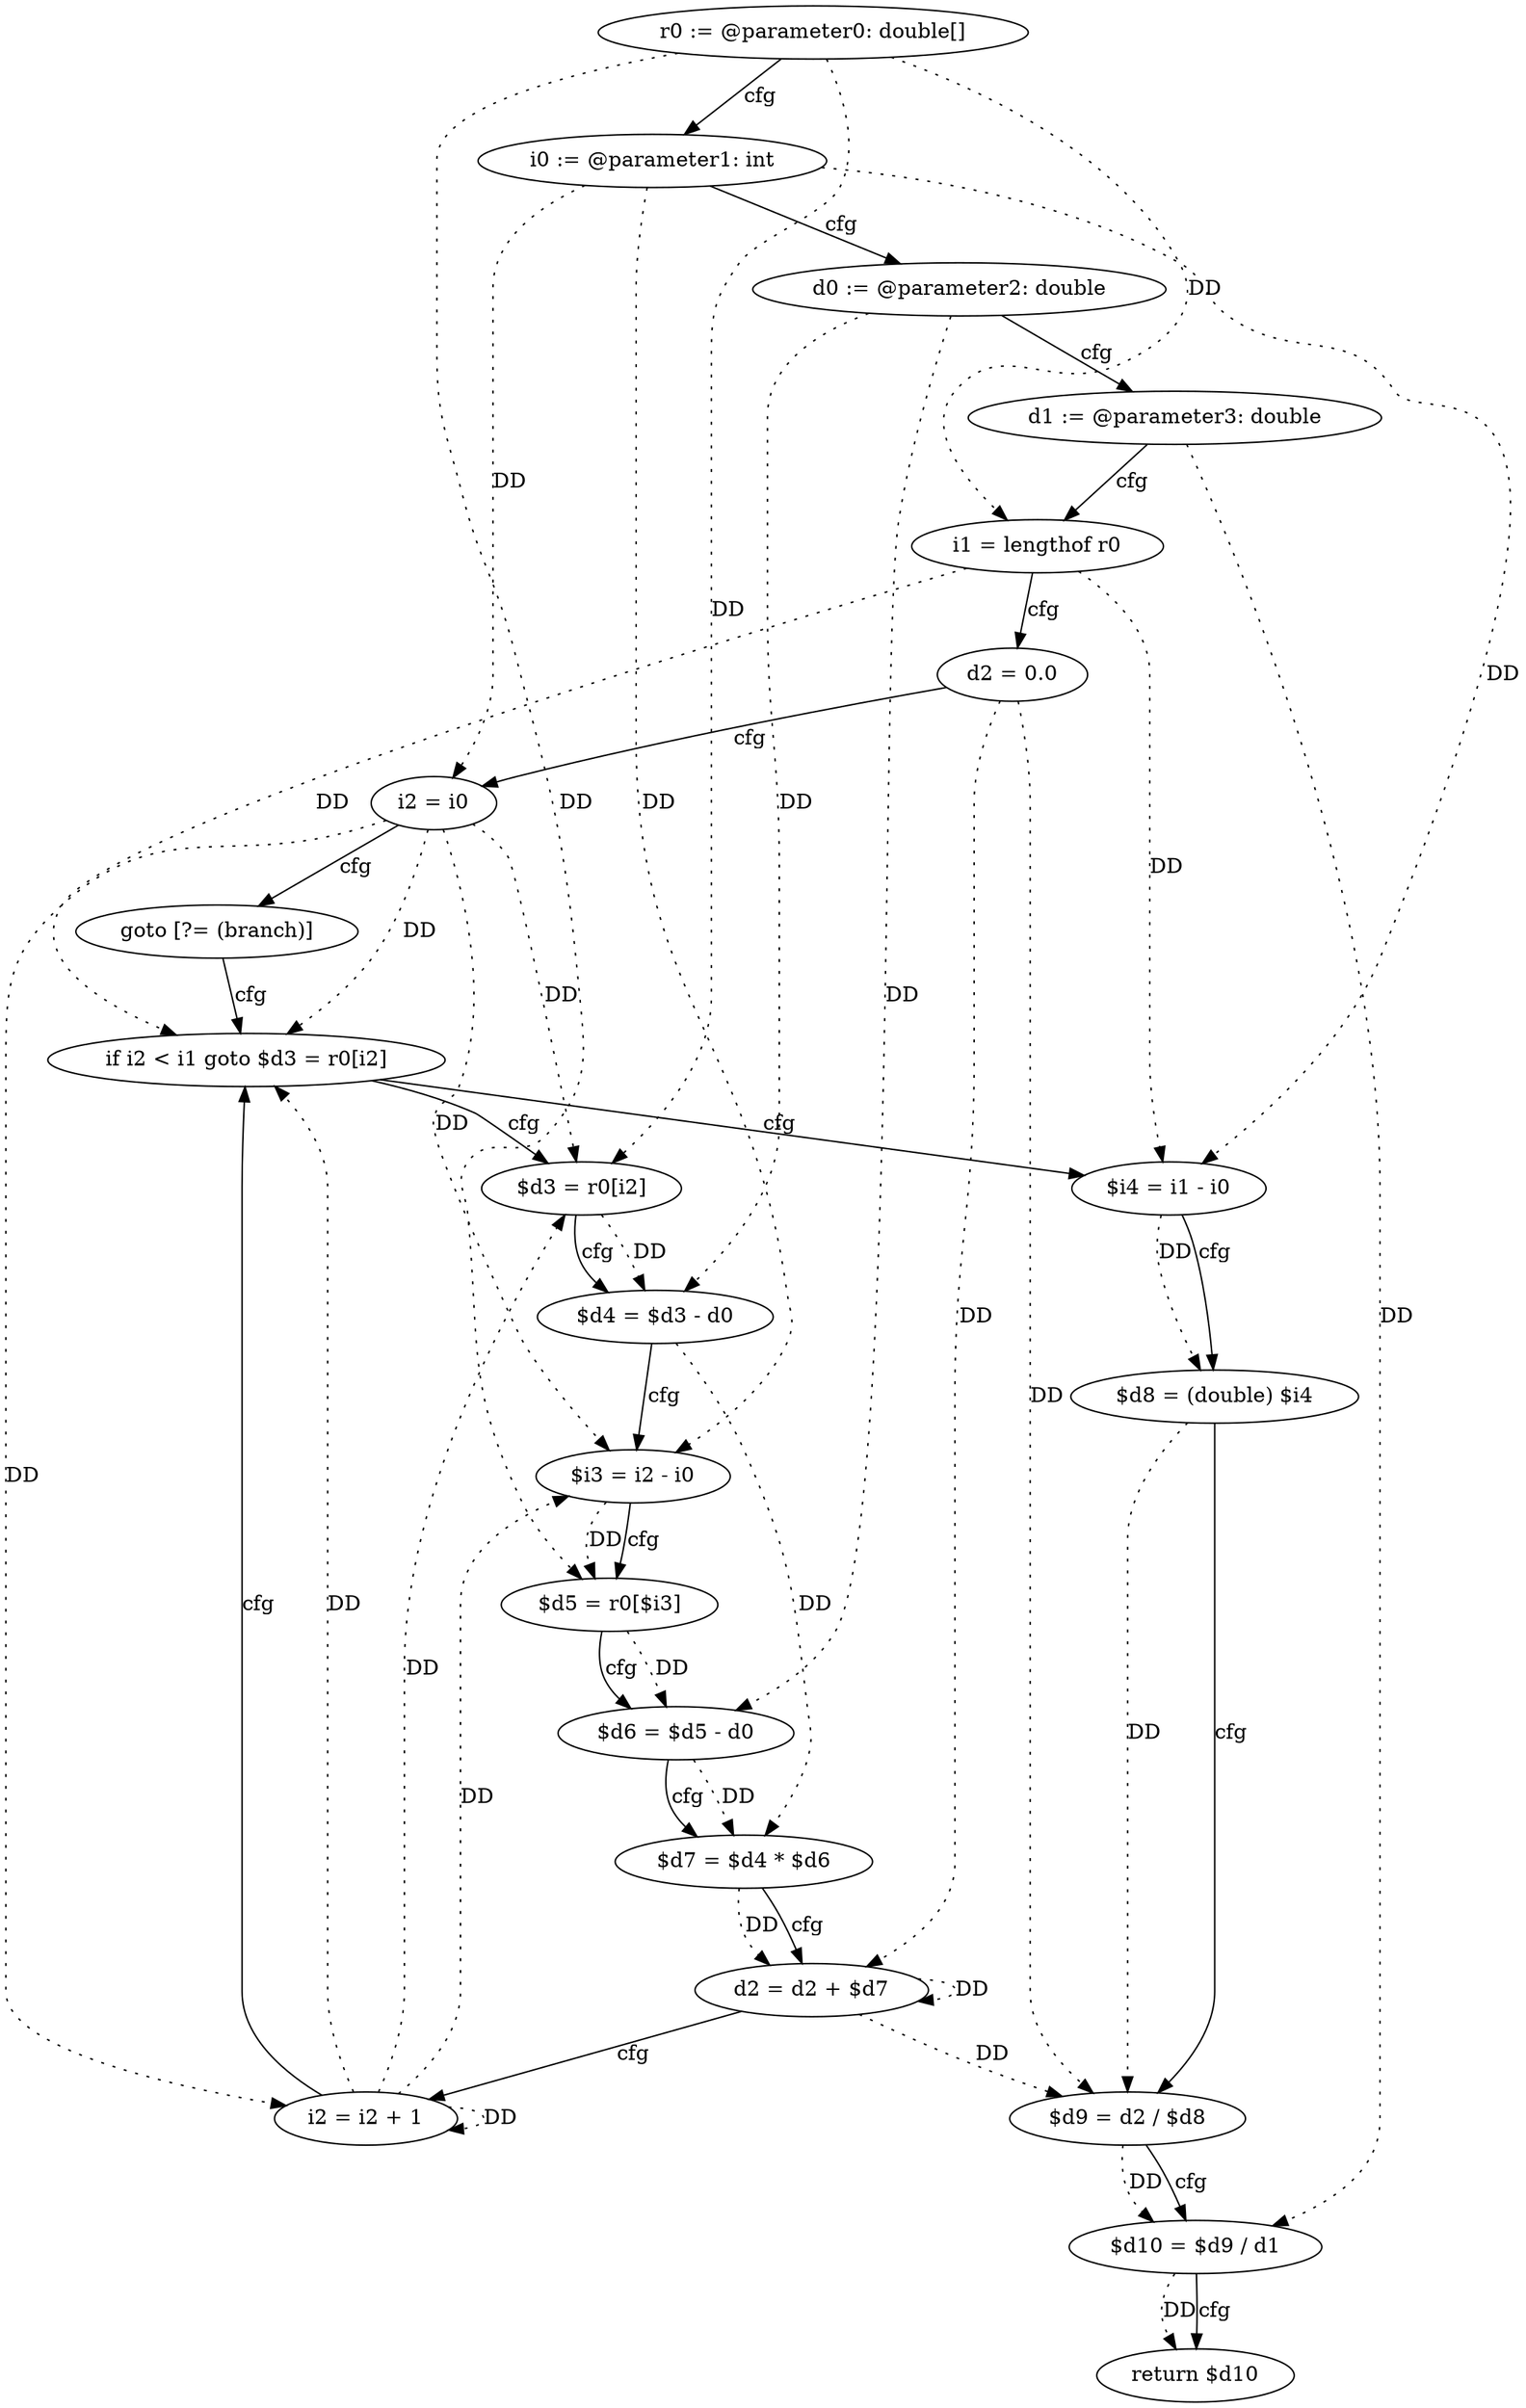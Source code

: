 digraph "autoCorrelation" {
    "0" [label="r0 := @parameter0: double[]",];
    "1" [label="i0 := @parameter1: int",];
    "2" [label="d0 := @parameter2: double",];
    "3" [label="d1 := @parameter3: double",];
    "4" [label="i1 = lengthof r0",];
    "5" [label="d2 = 0.0",];
    "6" [label="i2 = i0",];
    "7" [label="goto [?= (branch)]",];
    "8" [label="$d3 = r0[i2]",];
    "9" [label="$d4 = $d3 - d0",];
    "10" [label="$i3 = i2 - i0",];
    "11" [label="$d5 = r0[$i3]",];
    "12" [label="$d6 = $d5 - d0",];
    "13" [label="$d7 = $d4 * $d6",];
    "14" [label="d2 = d2 + $d7",];
    "15" [label="i2 = i2 + 1",];
    "16" [label="if i2 < i1 goto $d3 = r0[i2]",];
    "17" [label="$i4 = i1 - i0",];
    "18" [label="$d8 = (double) $i4",];
    "19" [label="$d9 = d2 / $d8",];
    "20" [label="$d10 = $d9 / d1",];
    "21" [label="return $d10",];
    "0"->"4" [label="DD",style=dotted,];
    "0"->"8" [label="DD",style=dotted,];
    "0"->"11" [label="DD",style=dotted,];
    "1"->"6" [label="DD",style=dotted,];
    "1"->"10" [label="DD",style=dotted,];
    "1"->"17" [label="DD",style=dotted,];
    "2"->"9" [label="DD",style=dotted,];
    "2"->"12" [label="DD",style=dotted,];
    "3"->"20" [label="DD",style=dotted,];
    "4"->"16" [label="DD",style=dotted,];
    "4"->"17" [label="DD",style=dotted,];
    "5"->"14" [label="DD",style=dotted,];
    "5"->"19" [label="DD",style=dotted,];
    "6"->"8" [label="DD",style=dotted,];
    "6"->"10" [label="DD",style=dotted,];
    "6"->"15" [label="DD",style=dotted,];
    "6"->"16" [label="DD",style=dotted,];
    "8"->"9" [label="DD",style=dotted,];
    "9"->"13" [label="DD",style=dotted,];
    "10"->"11" [label="DD",style=dotted,];
    "11"->"12" [label="DD",style=dotted,];
    "12"->"13" [label="DD",style=dotted,];
    "13"->"14" [label="DD",style=dotted,];
    "14"->"14" [label="DD",style=dotted,];
    "14"->"19" [label="DD",style=dotted,];
    "15"->"8" [label="DD",style=dotted,];
    "15"->"10" [label="DD",style=dotted,];
    "15"->"15" [label="DD",style=dotted,];
    "15"->"16" [label="DD",style=dotted,];
    "17"->"18" [label="DD",style=dotted,];
    "18"->"19" [label="DD",style=dotted,];
    "19"->"20" [label="DD",style=dotted,];
    "20"->"21" [label="DD",style=dotted,];
    "0"->"1" [label="cfg",];
    "1"->"2" [label="cfg",];
    "2"->"3" [label="cfg",];
    "3"->"4" [label="cfg",];
    "4"->"5" [label="cfg",];
    "5"->"6" [label="cfg",];
    "6"->"7" [label="cfg",];
    "7"->"16" [label="cfg",];
    "8"->"9" [label="cfg",];
    "9"->"10" [label="cfg",];
    "10"->"11" [label="cfg",];
    "11"->"12" [label="cfg",];
    "12"->"13" [label="cfg",];
    "13"->"14" [label="cfg",];
    "14"->"15" [label="cfg",];
    "15"->"16" [label="cfg",];
    "16"->"17" [label="cfg",];
    "16"->"8" [label="cfg",];
    "17"->"18" [label="cfg",];
    "18"->"19" [label="cfg",];
    "19"->"20" [label="cfg",];
    "20"->"21" [label="cfg",];
}
